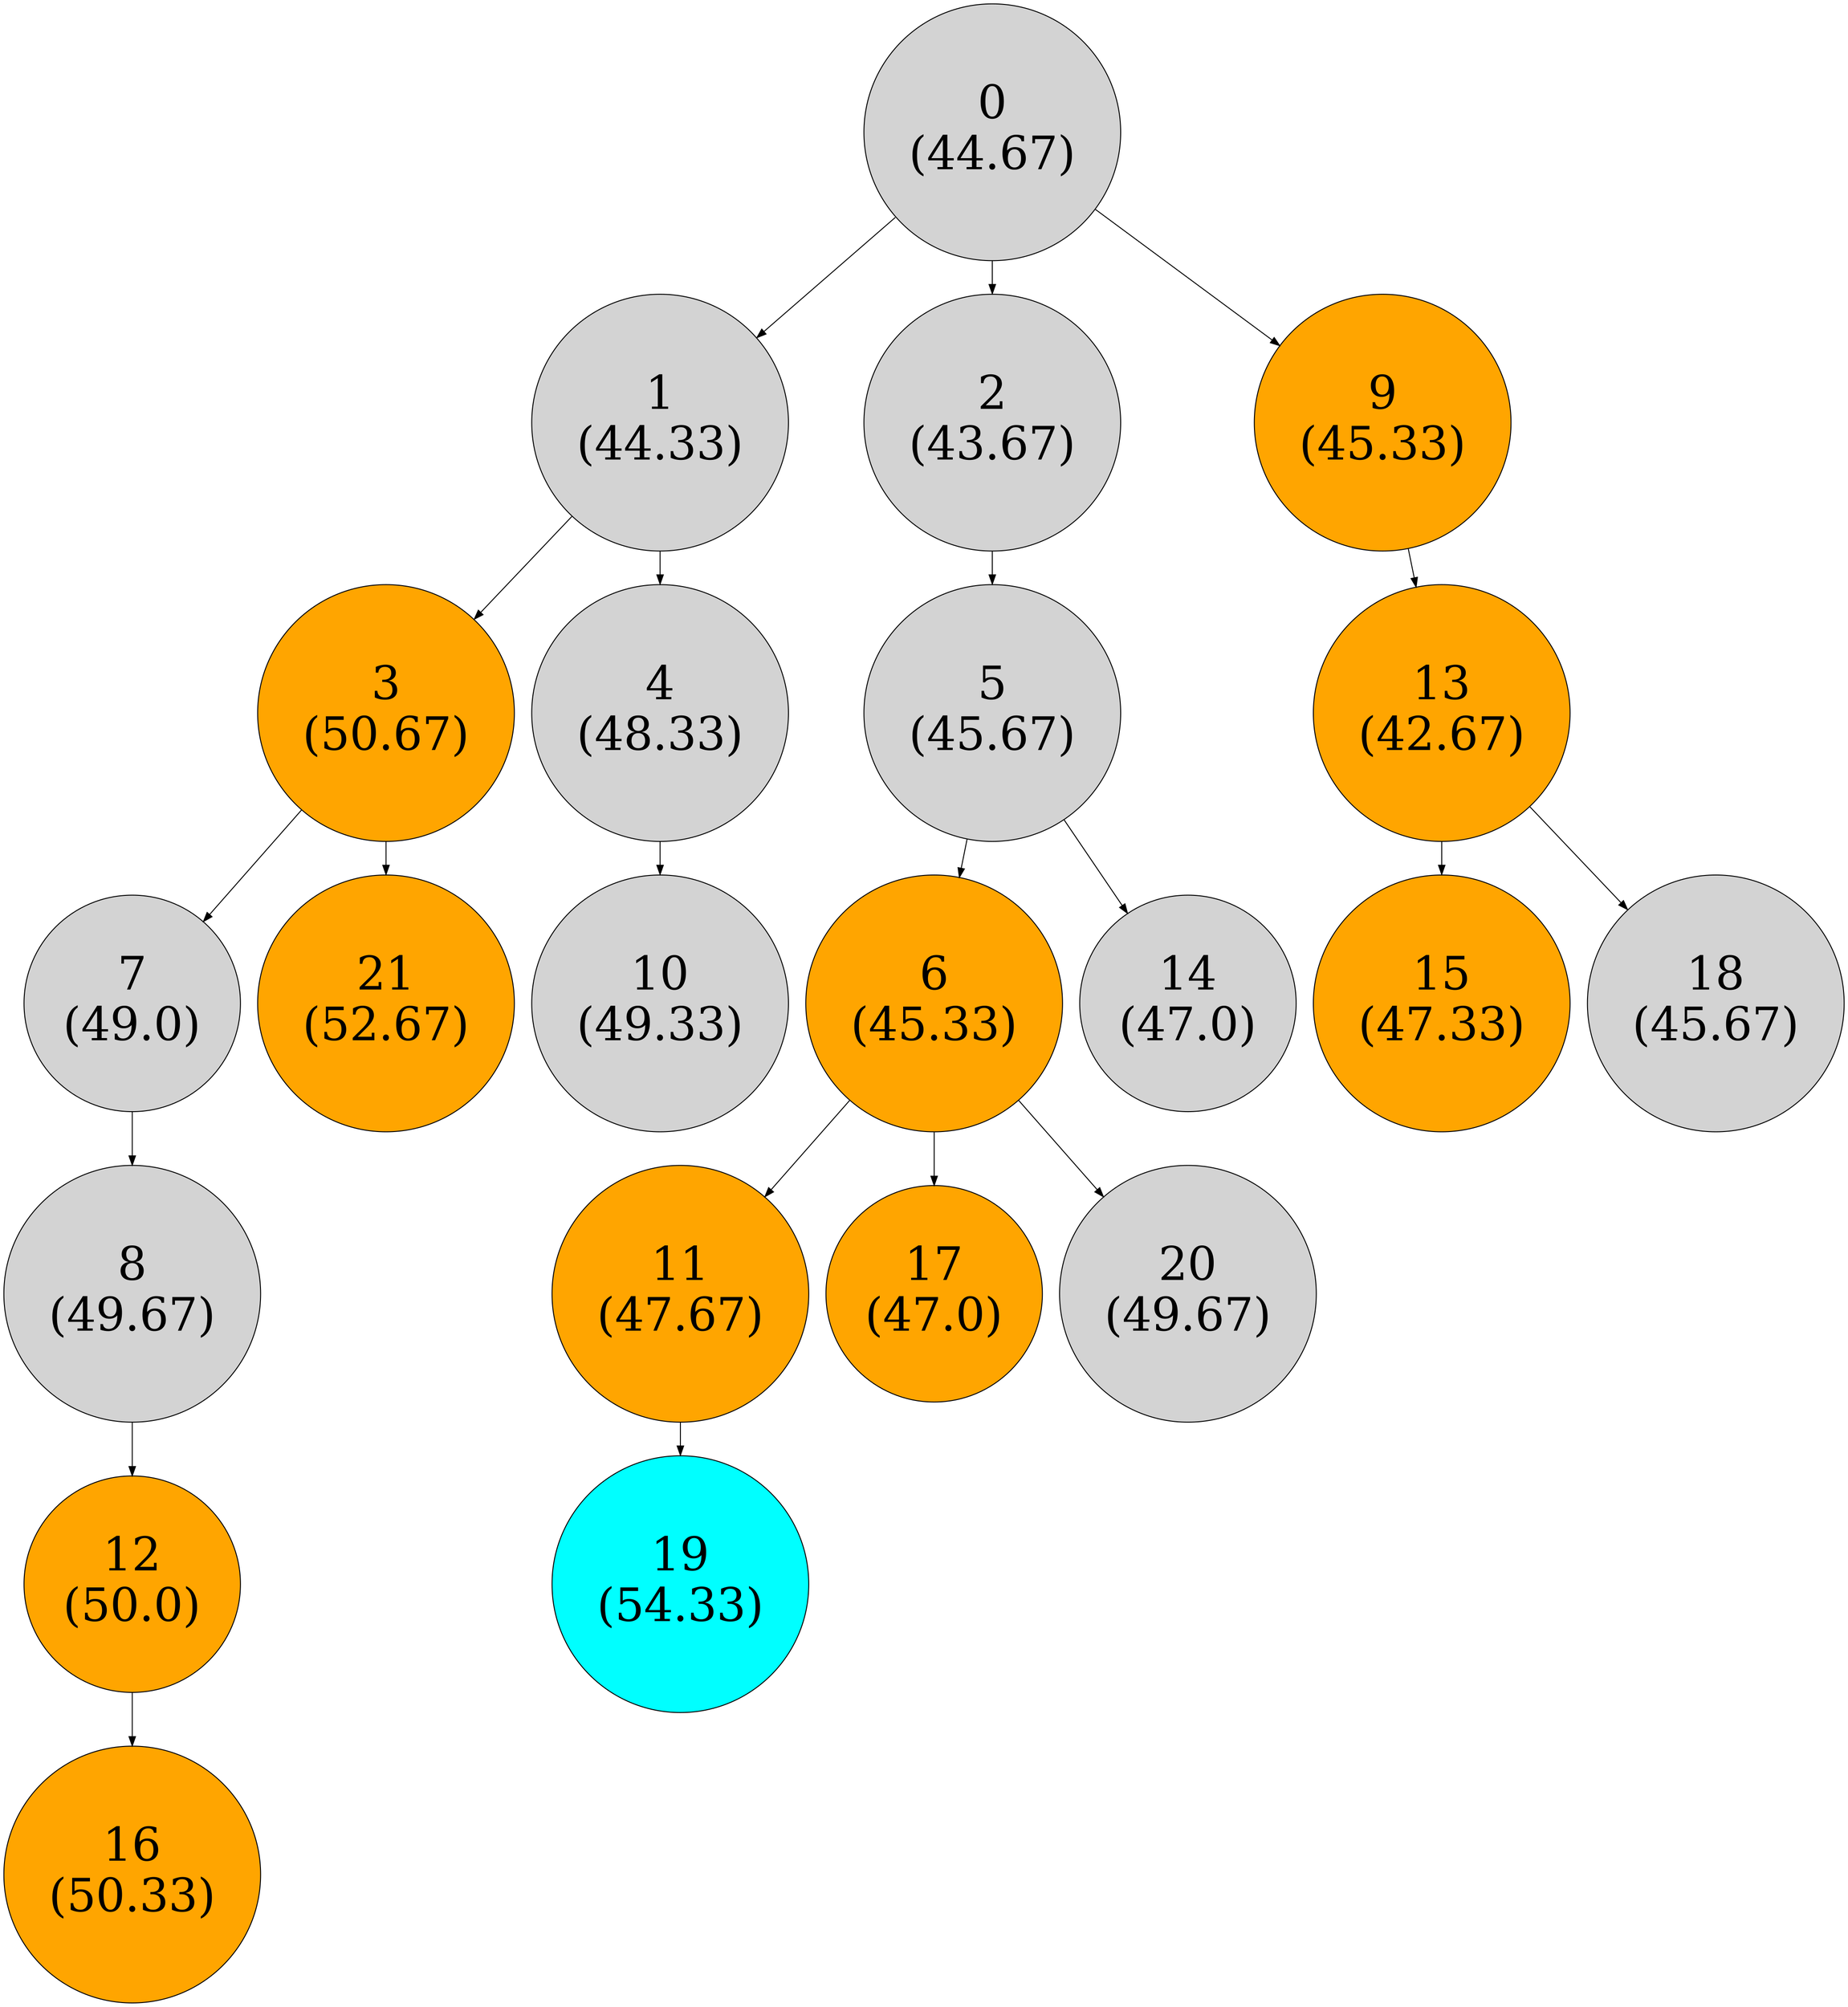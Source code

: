 digraph G {
    node [style=filled, shape=circle, fontsize=50];
    0 [label="0\n(44.67)"];
    1 [label="1\n(44.33)"];
    2 [label="2\n(43.67)"];
    3 [label="3\n(50.67)", fillcolor=orange, fontcolor=black];
    4 [label="4\n(48.33)"];
    5 [label="5\n(45.67)"];
    6 [label="6\n(45.33)", fillcolor=orange, fontcolor=black];
    7 [label="7\n(49.0)"];
    8 [label="8\n(49.67)"];
    9 [label="9\n(45.33)", fillcolor=orange, fontcolor=black];
    10 [label="10\n(49.33)"];
    11 [label="11\n(47.67)", fillcolor=orange, fontcolor=black];
    12 [label="12\n(50.0)", fillcolor=orange, fontcolor=black];
    13 [label="13\n(42.67)", fillcolor=orange, fontcolor=black];
    14 [label="14\n(47.0)"];
    15 [label="15\n(47.33)", fillcolor=orange, fontcolor=black];
    16 [label="16\n(50.33)", fillcolor=orange, fontcolor=black];
    17 [label="17\n(47.0)", fillcolor=orange, fontcolor=black];
    18 [label="18\n(45.67)"];
    19 [label="19\n(54.33)", fillcolor=cyan, fontcolor=black];
    20 [label="20\n(49.67)"];
    21 [label="21\n(52.67)", fillcolor=orange, fontcolor=black];
    0 -> 1;
    0 -> 2;
    1 -> 3;
    1 -> 4;
    2 -> 5;
    5 -> 6;
    3 -> 7;
    7 -> 8;
    0 -> 9;
    4 -> 10;
    6 -> 11;
    8 -> 12;
    9 -> 13;
    5 -> 14;
    13 -> 15;
    12 -> 16;
    6 -> 17;
    13 -> 18;
    11 -> 19;
    6 -> 20;
    3 -> 21;
}